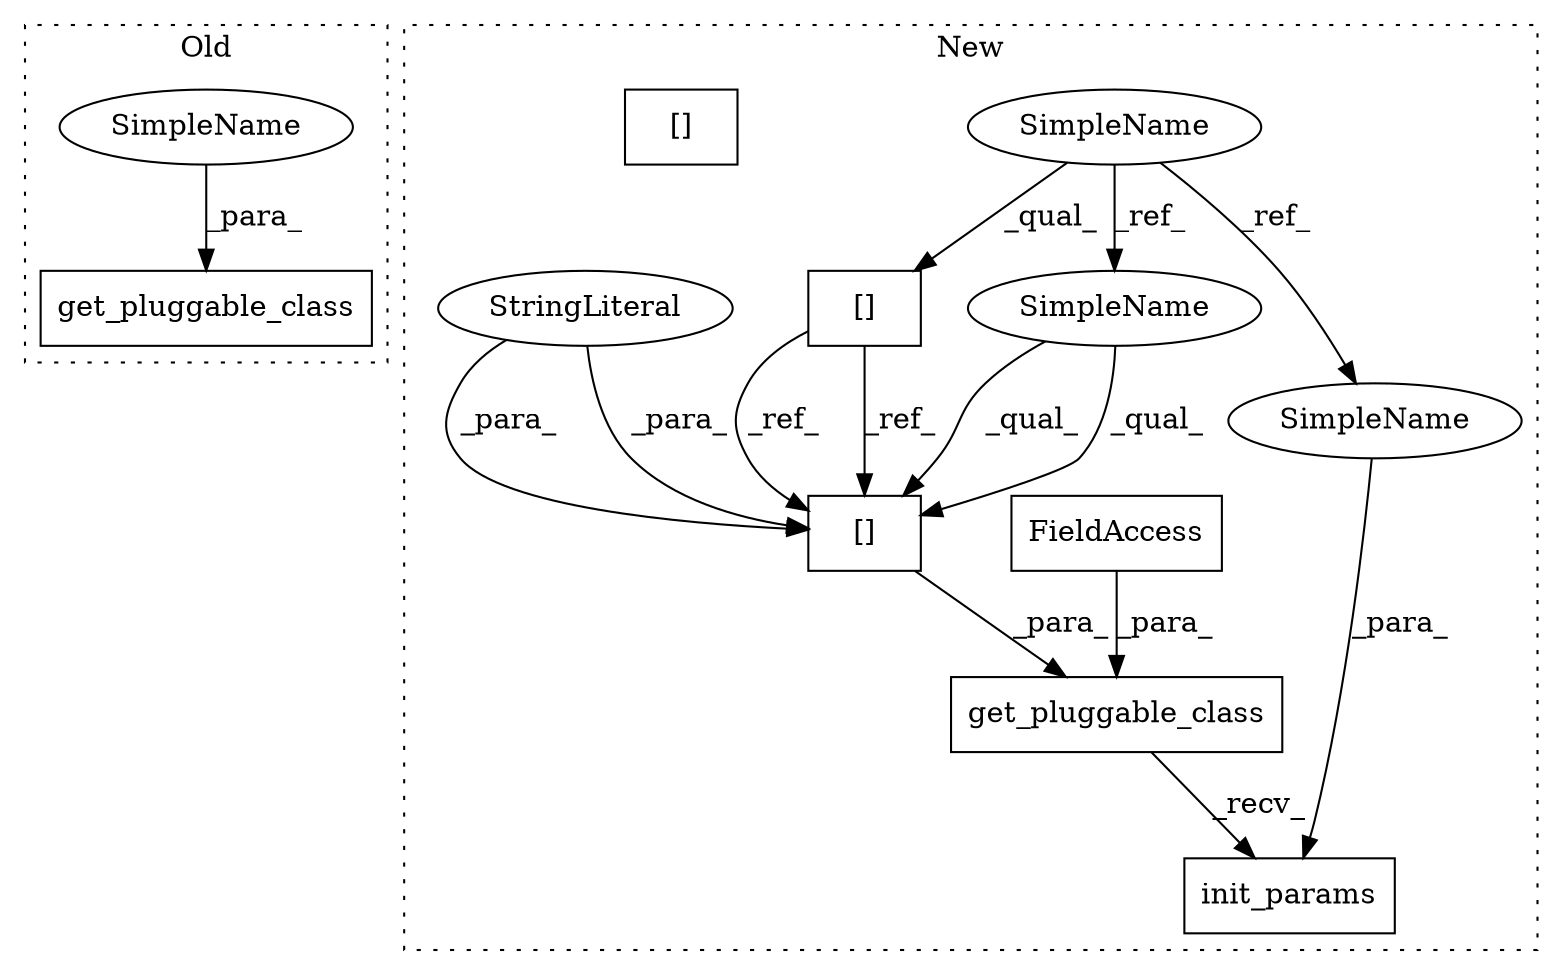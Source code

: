 digraph G {
subgraph cluster0 {
1 [label="get_pluggable_class" a="32" s="3798,3838" l="20,1" shape="box"];
12 [label="SimpleName" a="42" s="3818" l="20" shape="ellipse"];
label = "Old";
style="dotted";
}
subgraph cluster1 {
2 [label="[]" a="2" s="3724,3757" l="21,1" shape="box"];
3 [label="SimpleName" a="42" s="3643" l="20" shape="ellipse"];
4 [label="init_params" a="32" s="3876,3908" l="12,1" shape="box"];
5 [label="[]" a="2" s="3846,3873" l="21,1" shape="box"];
6 [label="get_pluggable_class" a="32" s="3798,3874" l="20,1" shape="box"];
7 [label="FieldAccess" a="22" s="3818" l="27" shape="box"];
8 [label="StringLiteral" a="45" s="3867" l="6" shape="ellipse"];
9 [label="[]" a="2" s="3846,3873" l="21,1" shape="box"];
10 [label="SimpleName" a="42" s="3846" l="20" shape="ellipse"];
11 [label="SimpleName" a="42" s="3888" l="20" shape="ellipse"];
label = "New";
style="dotted";
}
2 -> 9 [label="_ref_"];
2 -> 9 [label="_ref_"];
3 -> 11 [label="_ref_"];
3 -> 2 [label="_qual_"];
3 -> 10 [label="_ref_"];
6 -> 4 [label="_recv_"];
7 -> 6 [label="_para_"];
8 -> 9 [label="_para_"];
8 -> 9 [label="_para_"];
9 -> 6 [label="_para_"];
10 -> 9 [label="_qual_"];
10 -> 9 [label="_qual_"];
11 -> 4 [label="_para_"];
12 -> 1 [label="_para_"];
}
